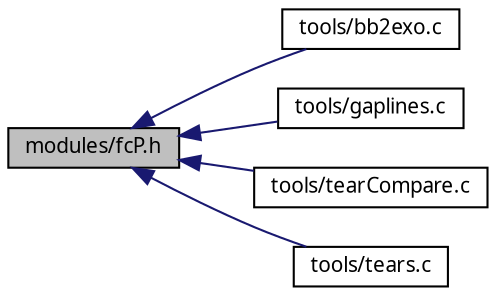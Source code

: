 digraph G
{
  edge [fontname="FreeSans.ttf",fontsize=10,labelfontname="FreeSans.ttf",labelfontsize=10];
  node [fontname="FreeSans.ttf",fontsize=10,shape=record];
  rankdir=LR;
  Node1 [label="modules/fcP.h",height=0.2,width=0.4,color="black", fillcolor="grey75", style="filled" fontcolor="black"];
  Node1 -> Node2 [dir=back,color="midnightblue",fontsize=10,style="solid",fontname="FreeSans.ttf"];
  Node2 [label="tools/bb2exo.c",height=0.2,width=0.4,color="black", fillcolor="white", style="filled",URL="$bb2exo_8c.html"];
  Node1 -> Node3 [dir=back,color="midnightblue",fontsize=10,style="solid",fontname="FreeSans.ttf"];
  Node3 [label="tools/gaplines.c",height=0.2,width=0.4,color="black", fillcolor="white", style="filled",URL="$gaplines_8c.html"];
  Node1 -> Node4 [dir=back,color="midnightblue",fontsize=10,style="solid",fontname="FreeSans.ttf"];
  Node4 [label="tools/tearCompare.c",height=0.2,width=0.4,color="black", fillcolor="white", style="filled",URL="$tearCompare_8c.html"];
  Node1 -> Node5 [dir=back,color="midnightblue",fontsize=10,style="solid",fontname="FreeSans.ttf"];
  Node5 [label="tools/tears.c",height=0.2,width=0.4,color="black", fillcolor="white", style="filled",URL="$tears_8c.html"];
}
